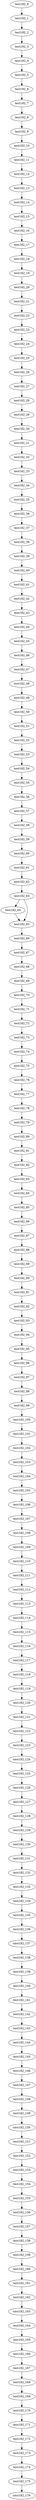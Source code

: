 digraph G {
test182_0->test182_1;
test182_1->test182_2;
test182_2->test182_3;
test182_3->test182_4;
test182_4->test182_5;
test182_5->test182_6;
test182_6->test182_7;
test182_7->test182_8;
test182_8->test182_9;
test182_9->test182_10;
test182_10->test182_11;
test182_11->test182_12;
test182_12->test182_13;
test182_13->test182_14;
test182_14->test182_15;
test182_15->test182_16;
test182_16->test182_17;
test182_17->test182_18;
test182_18->test182_19;
test182_19->test182_20;
test182_20->test182_21;
test182_21->test182_22;
test182_22->test182_23;
test182_23->test182_24;
test182_24->test182_25;
test182_25->test182_26;
test182_26->test182_27;
test182_27->test182_28;
test182_28->test182_29;
test182_29->test182_30;
test182_30->test182_31;
test182_31->test182_32;
test182_32->test182_33;
test182_33->test182_34;
test182_34->test182_35;
test182_35->test182_36;
test182_36->test182_37;
test182_37->test182_38;
test182_38->test182_39;
test182_39->test182_40;
test182_40->test182_41;
test182_41->test182_42;
test182_42->test182_43;
test182_43->test182_44;
test182_44->test182_45;
test182_45->test182_46;
test182_46->test182_47;
test182_47->test182_48;
test182_48->test182_49;
test182_49->test182_50;
test182_50->test182_51;
test182_51->test182_52;
test182_52->test182_53;
test182_53->test182_54;
test182_54->test182_55;
test182_55->test182_56;
test182_56->test182_57;
test182_57->test182_58;
test182_58->test182_59;
test182_59->test182_60;
test182_60->test182_61;
test182_61->test182_62;
test182_62->test182_63;
test182_63->test182_64;
test182_63->test182_65;
test182_64->test182_65;
test182_65->test182_66;
test182_66->test182_67;
test182_67->test182_68;
test182_68->test182_69;
test182_69->test182_70;
test182_70->test182_71;
test182_71->test182_72;
test182_72->test182_73;
test182_73->test182_74;
test182_74->test182_75;
test182_75->test182_76;
test182_76->test182_77;
test182_77->test182_78;
test182_78->test182_79;
test182_79->test182_80;
test182_80->test182_81;
test182_81->test182_82;
test182_82->test182_83;
test182_83->test182_84;
test182_84->test182_85;
test182_85->test182_86;
test182_86->test182_87;
test182_87->test182_88;
test182_88->test182_89;
test182_89->test182_90;
test182_90->test182_91;
test182_91->test182_92;
test182_92->test182_93;
test182_93->test182_94;
test182_94->test182_95;
test182_95->test182_96;
test182_96->test182_97;
test182_97->test182_98;
test182_98->test182_99;
test182_99->test182_100;
test182_100->test182_101;
test182_101->test182_102;
test182_102->test182_103;
test182_103->test182_104;
test182_104->test182_105;
test182_105->test182_106;
test182_106->test182_107;
test182_107->test182_108;
test182_108->test182_109;
test182_109->test182_110;
test182_110->test182_111;
test182_111->test182_112;
test182_112->test182_113;
test182_113->test182_114;
test182_114->test182_115;
test182_115->test182_116;
test182_116->test182_117;
test182_117->test182_118;
test182_118->test182_119;
test182_119->test182_120;
test182_120->test182_121;
test182_121->test182_122;
test182_122->test182_123;
test182_123->test182_124;
test182_124->test182_125;
test182_125->test182_126;
test182_126->test182_127;
test182_127->test182_128;
test182_128->test182_129;
test182_129->test182_130;
test182_130->test182_131;
test182_131->test182_132;
test182_132->test182_133;
test182_133->test182_134;
test182_134->test182_135;
test182_135->test182_136;
test182_136->test182_137;
test182_137->test182_138;
test182_138->test182_139;
test182_139->test182_140;
test182_140->test182_141;
test182_141->test182_142;
test182_142->test182_143;
test182_143->test182_144;
test182_144->test182_145;
test182_145->test182_146;
test182_146->test182_147;
test182_147->test182_148;
test182_148->test182_149;
test182_149->test182_150;
test182_150->test182_151;
test182_151->test182_152;
test182_152->test182_153;
test182_153->test182_154;
test182_154->test182_155;
test182_155->test182_156;
test182_156->test182_157;
test182_157->test182_158;
test182_158->test182_159;
test182_159->test182_160;
test182_160->test182_161;
test182_161->test182_162;
test182_162->test182_163;
test182_163->test182_164;
test182_164->test182_165;
test182_165->test182_166;
test182_166->test182_167;
test182_167->test182_168;
test182_168->test182_169;
test182_169->test182_170;
test182_170->test182_171;
test182_171->test182_172;
test182_172->test182_173;
test182_173->test182_174;
test182_174->test182_175;
test182_175->test182_176;

}
